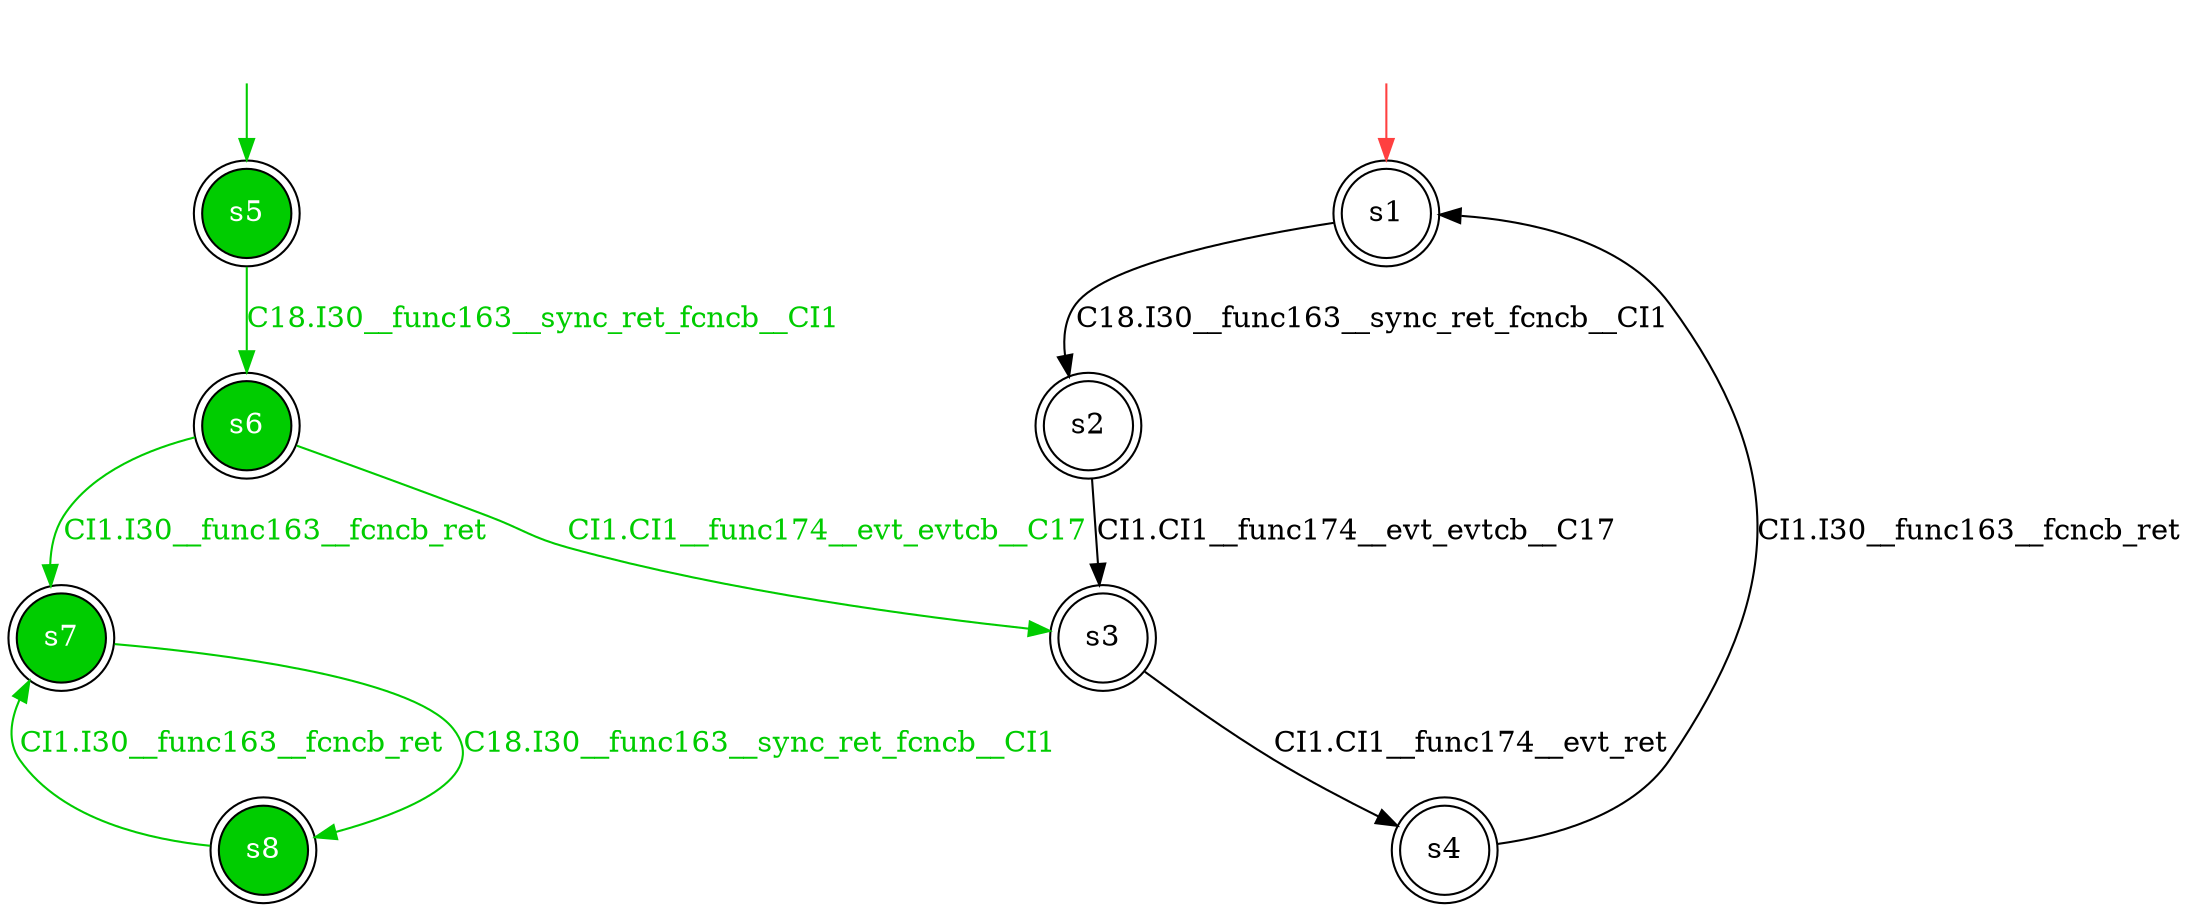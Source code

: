 digraph diffautomaton {
	1 [label=<s1> shape="doublecircle"];
	5 [label=<s5> shape="doublecircle" fillcolor="#00cc00" fontcolor="#ffffff" style="filled"];
	2 [label=<s2> shape="doublecircle"];
	3 [label=<s3> shape="doublecircle"];
	4 [label=<s4> shape="doublecircle"];
	6 [label=<s6> shape="doublecircle" fillcolor="#00cc00" fontcolor="#ffffff" style="filled"];
	7 [label=<s7> shape="doublecircle" fillcolor="#00cc00" fontcolor="#ffffff" style="filled"];
	8 [label=<s8> shape="doublecircle" fillcolor="#00cc00" fontcolor="#ffffff" style="filled"];
	__init1 [label=<> shape="none"];
	__init1 -> 1 [color="#ff4040"];
	__init5 [label=<> shape="none"];
	__init5 -> 5 [color="#00cc00"];
	1 -> 2 [label=<<font color="#000000">C18.I30__func163__sync_ret_fcncb__CI1</font>> id="1-0-2"];
	5 -> 6 [label=<<font color="#00cc00">C18.I30__func163__sync_ret_fcncb__CI1</font>> color="#00cc00" id="5-0-6"];
	2 -> 3 [label=<<font color="#000000">CI1.CI1__func174__evt_evtcb__C17</font>> id="2-0-3"];
	3 -> 4 [label=<<font color="#000000">CI1.CI1__func174__evt_ret</font>> id="3-0-4"];
	4 -> 1 [label=<<font color="#000000">CI1.I30__func163__fcncb_ret</font>> id="4-0-1"];
	6 -> 3 [label=<<font color="#00cc00">CI1.CI1__func174__evt_evtcb__C17</font>> color="#00cc00" id="6-0-3"];
	6 -> 7 [label=<<font color="#00cc00">CI1.I30__func163__fcncb_ret</font>> color="#00cc00" id="6-1-7"];
	7 -> 8 [label=<<font color="#00cc00">C18.I30__func163__sync_ret_fcncb__CI1</font>> color="#00cc00" id="7-0-8"];
	8 -> 7 [label=<<font color="#00cc00">CI1.I30__func163__fcncb_ret</font>> color="#00cc00" id="8-0-7"];
}
